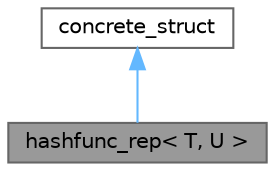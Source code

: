 digraph "hashfunc_rep&lt; T, U &gt;"
{
 // LATEX_PDF_SIZE
  bgcolor="transparent";
  edge [fontname=Helvetica,fontsize=10,labelfontname=Helvetica,labelfontsize=10];
  node [fontname=Helvetica,fontsize=10,shape=box,height=0.2,width=0.4];
  Node1 [label="hashfunc_rep\< T, U \>",height=0.2,width=0.4,color="gray40", fillcolor="grey60", style="filled", fontcolor="black",tooltip="A concrete implementation of a hash function for a given type."];
  Node2 -> Node1 [dir="back",color="steelblue1",style="solid"];
  Node2 [label="concrete_struct",height=0.2,width=0.4,color="gray40", fillcolor="white", style="filled",URL="$structconcrete__struct.html",tooltip="Structure representing a concrete object with a reference count."];
}

